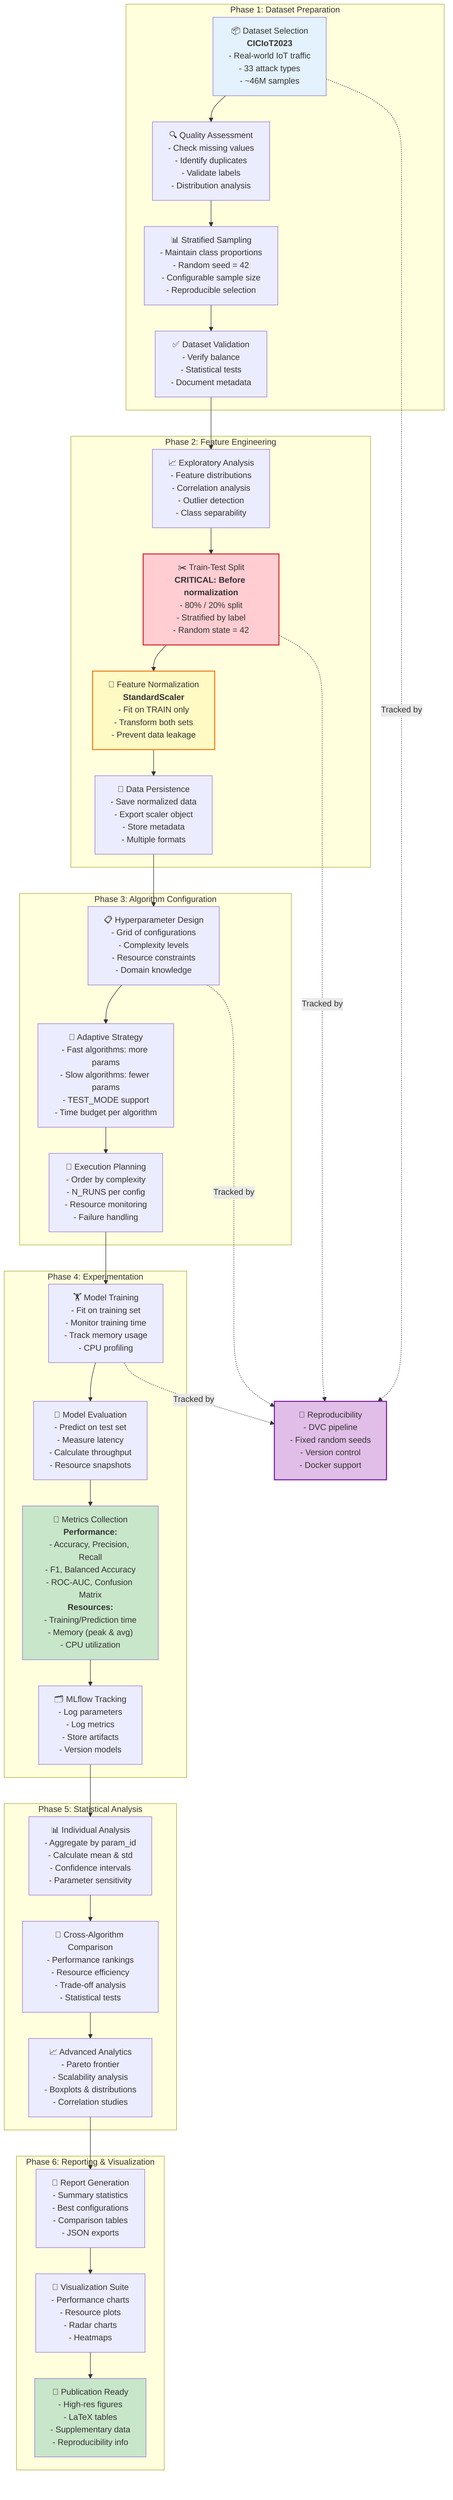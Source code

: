 %% ========================================
%% Diagrama 5: Metodologia Experimental
%% Formato: Mermaid (Sequencial detalhado)
%% Documenta a metodologia científica completa do experimento
%% ========================================

flowchart TD
    subgraph "Phase 1: Dataset Preparation"
        direction TB
        P1_1["📦 Dataset Selection<br/><b>CICIoT2023</b><br/>- Real-world IoT traffic<br/>- 33 attack types<br/>- ~46M samples"]
        
        P1_2["🔍 Quality Assessment<br/>- Check missing values<br/>- Identify duplicates<br/>- Validate labels<br/>- Distribution analysis"]
        
        P1_3["📊 Stratified Sampling<br/>- Maintain class proportions<br/>- Random seed = 42<br/>- Configurable sample size<br/>- Reproducible selection"]
        
        P1_4["✅ Dataset Validation<br/>- Verify balance<br/>- Statistical tests<br/>- Document metadata"]
        
        P1_1 --> P1_2
        P1_2 --> P1_3
        P1_3 --> P1_4
    end
    
    subgraph "Phase 2: Feature Engineering"
        direction TB
        P2_1["📈 Exploratory Analysis<br/>- Feature distributions<br/>- Correlation analysis<br/>- Outlier detection<br/>- Class separability"]
        
        P2_2["✂️ Train-Test Split<br/><b>CRITICAL: Before normalization</b><br/>- 80% / 20% split<br/>- Stratified by label<br/>- Random state = 42"]
        
        P2_3["🔧 Feature Normalization<br/><b>StandardScaler</b><br/>- Fit on TRAIN only<br/>- Transform both sets<br/>- Prevent data leakage"]
        
        P2_4["💾 Data Persistence<br/>- Save normalized data<br/>- Export scaler object<br/>- Store metadata<br/>- Multiple formats"]
        
        P2_1 --> P2_2
        P2_2 --> P2_3
        P2_3 --> P2_4
    end
    
    subgraph "Phase 3: Algorithm Configuration"
        direction TB
        P3_1["📋 Hyperparameter Design<br/>- Grid of configurations<br/>- Complexity levels<br/>- Resource constraints<br/>- Domain knowledge"]
        
        P3_2["🎯 Adaptive Strategy<br/>- Fast algorithms: more params<br/>- Slow algorithms: fewer params<br/>- TEST_MODE support<br/>- Time budget per algorithm"]
        
        P3_3["🔄 Execution Planning<br/>- Order by complexity<br/>- N_RUNS per config<br/>- Resource monitoring<br/>- Failure handling"]
        
        P3_1 --> P3_2
        P3_2 --> P3_3
    end
    
    subgraph "Phase 4: Experimentation"
        direction TB
        P4_1["🏋️ Model Training<br/>- Fit on training set<br/>- Monitor training time<br/>- Track memory usage<br/>- CPU profiling"]
        
        P4_2["🔮 Model Evaluation<br/>- Predict on test set<br/>- Measure latency<br/>- Calculate throughput<br/>- Resource snapshots"]
        
        P4_3["📏 Metrics Collection<br/><b>Performance:</b><br/>- Accuracy, Precision, Recall<br/>- F1, Balanced Accuracy<br/>- ROC-AUC, Confusion Matrix<br/><b>Resources:</b><br/>- Training/Prediction time<br/>- Memory (peak & avg)<br/>- CPU utilization"]
        
        P4_4["🗂️ MLflow Tracking<br/>- Log parameters<br/>- Log metrics<br/>- Store artifacts<br/>- Version models"]
        
        P4_1 --> P4_2
        P4_2 --> P4_3
        P4_3 --> P4_4
    end
    
    subgraph "Phase 5: Statistical Analysis"
        direction TB
        P5_1["📊 Individual Analysis<br/>- Aggregate by param_id<br/>- Calculate mean & std<br/>- Confidence intervals<br/>- Parameter sensitivity"]
        
        P5_2["🔗 Cross-Algorithm Comparison<br/>- Performance rankings<br/>- Resource efficiency<br/>- Trade-off analysis<br/>- Statistical tests"]
        
        P5_3["📈 Advanced Analytics<br/>- Pareto frontier<br/>- Scalability analysis<br/>- Boxplots & distributions<br/>- Correlation studies"]
        
        P5_1 --> P5_2
        P5_2 --> P5_3
    end
    
    subgraph "Phase 6: Reporting & Visualization"
        direction TB
        P6_1["📑 Report Generation<br/>- Summary statistics<br/>- Best configurations<br/>- Comparison tables<br/>- JSON exports"]
        
        P6_2["🎨 Visualization Suite<br/>- Performance charts<br/>- Resource plots<br/>- Radar charts<br/>- Heatmaps"]
        
        P6_3["📝 Publication Ready<br/>- High-res figures<br/>- LaTeX tables<br/>- Supplementary data<br/>- Reproducibility info"]
        
        P6_1 --> P6_2
        P6_2 --> P6_3
    end
    
    %% Connections between phases
    P1_4 --> P2_1
    P2_4 --> P3_1
    P3_3 --> P4_1
    P4_4 --> P5_1
    P5_3 --> P6_1
    
    %% Reproducibility
    REPRO["🔄 Reproducibility<br/>- DVC pipeline<br/>- Fixed random seeds<br/>- Version control<br/>- Docker support"]
    
    P1_1 -.->|Tracked by| REPRO
    P2_2 -.->|Tracked by| REPRO
    P3_1 -.->|Tracked by| REPRO
    P4_1 -.->|Tracked by| REPRO
    
    %% Styling
    style P1_1 fill:#e3f2fd
    style P2_2 fill:#ffcdd2,stroke:#d32f2f,stroke-width:2px
    style P2_3 fill:#fff9c4,stroke:#f57f17,stroke-width:2px
    style P4_3 fill:#c8e6c9
    style P6_3 fill:#c8e6c9
    style REPRO fill:#e1bee7,stroke:#7b1fa2,stroke-width:2px